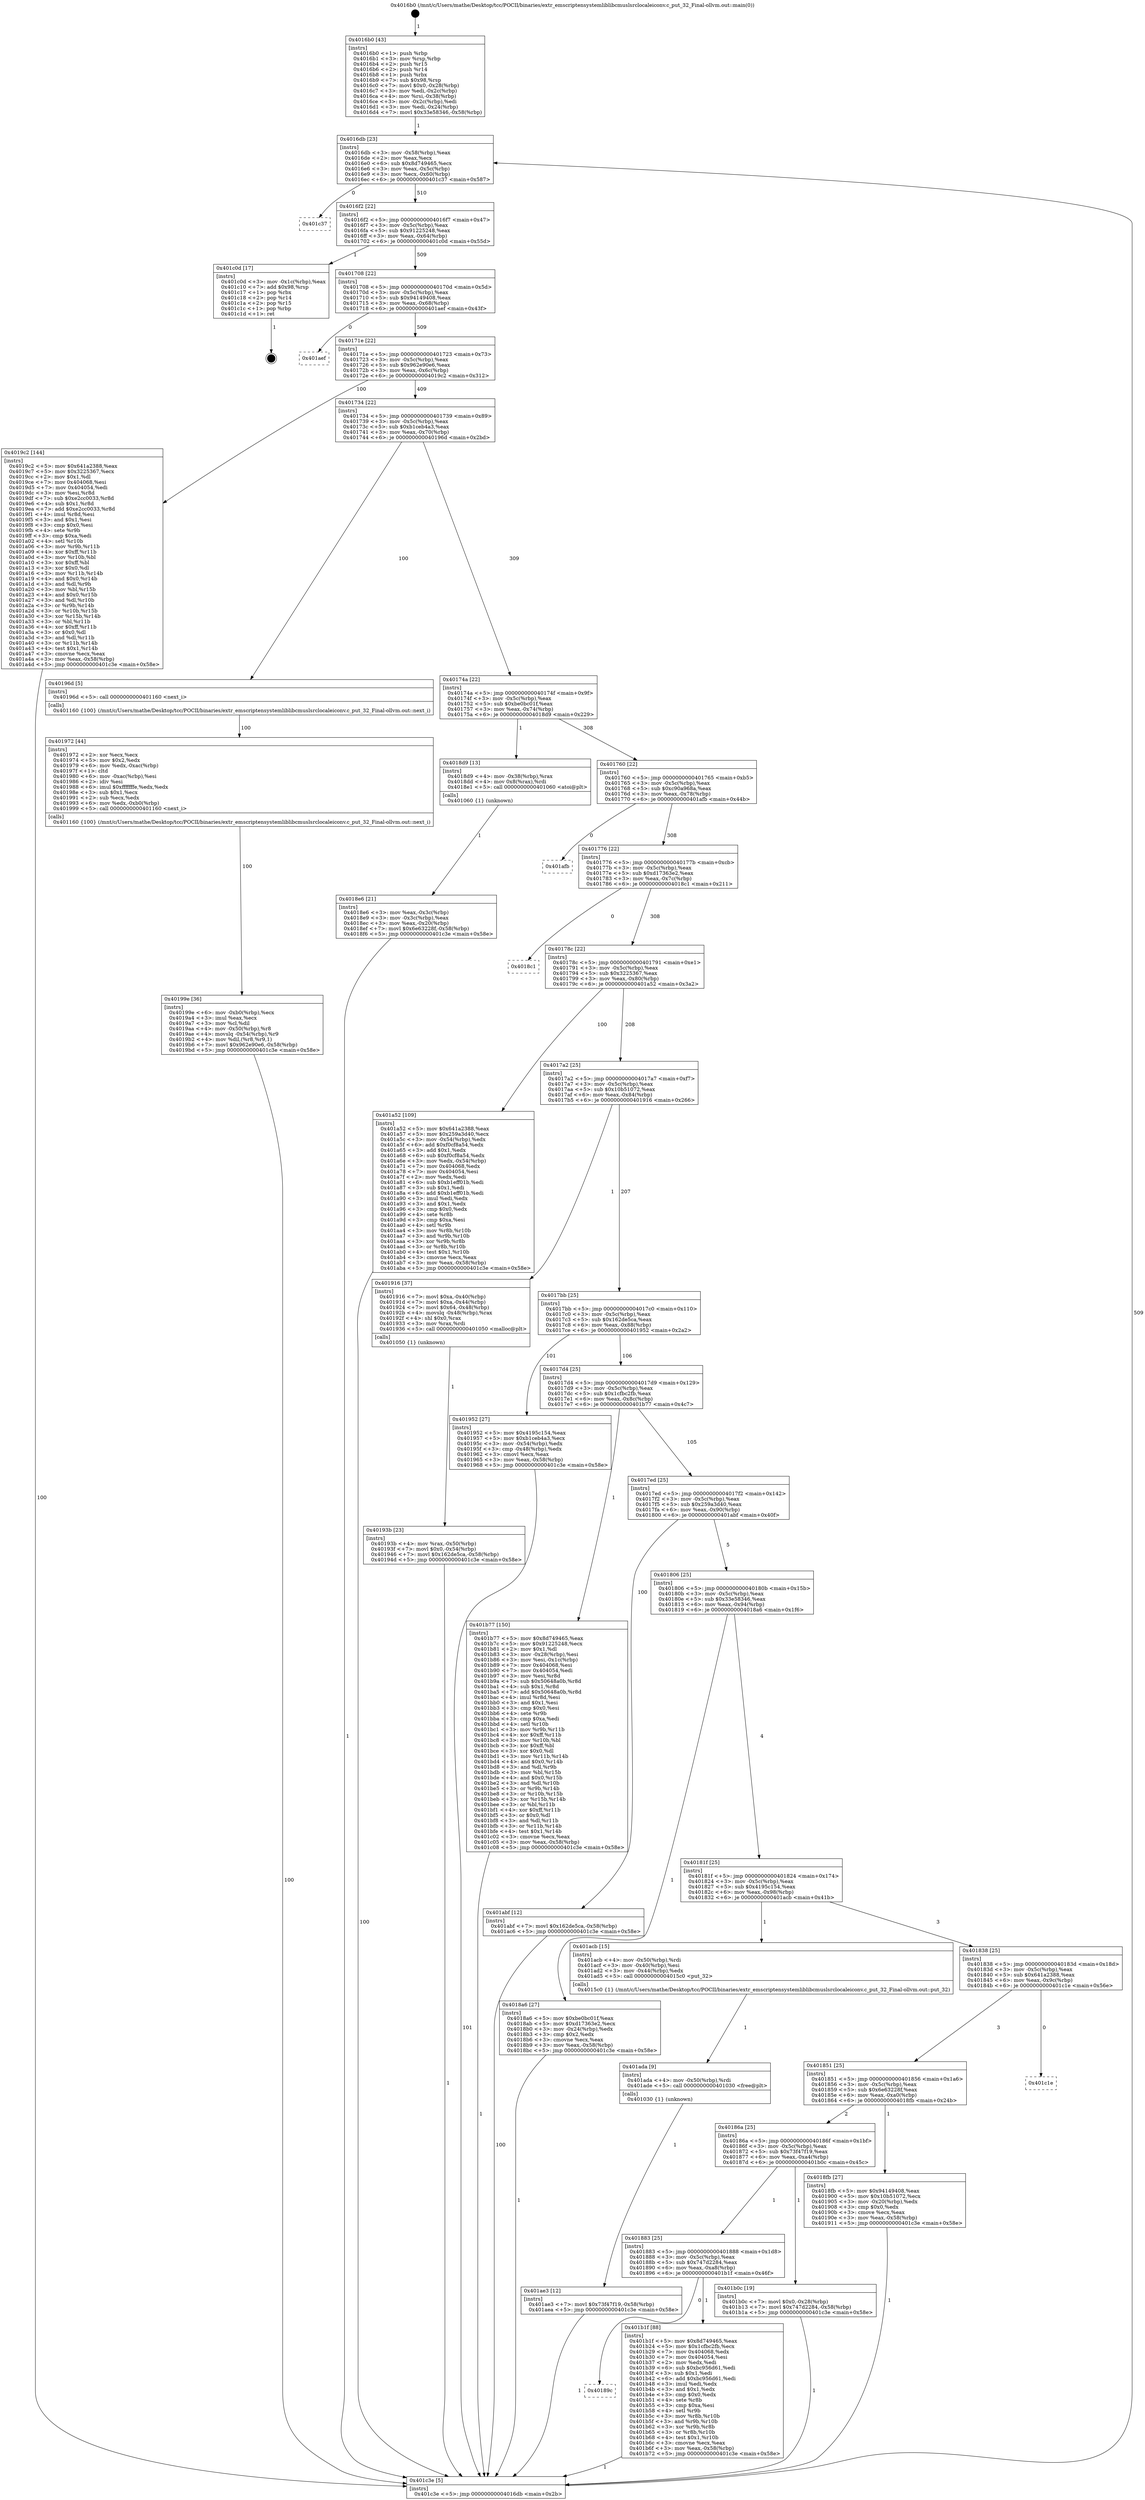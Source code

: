 digraph "0x4016b0" {
  label = "0x4016b0 (/mnt/c/Users/mathe/Desktop/tcc/POCII/binaries/extr_emscriptensystemliblibcmuslsrclocaleiconv.c_put_32_Final-ollvm.out::main(0))"
  labelloc = "t"
  node[shape=record]

  Entry [label="",width=0.3,height=0.3,shape=circle,fillcolor=black,style=filled]
  "0x4016db" [label="{
     0x4016db [23]\l
     | [instrs]\l
     &nbsp;&nbsp;0x4016db \<+3\>: mov -0x58(%rbp),%eax\l
     &nbsp;&nbsp;0x4016de \<+2\>: mov %eax,%ecx\l
     &nbsp;&nbsp;0x4016e0 \<+6\>: sub $0x8d749465,%ecx\l
     &nbsp;&nbsp;0x4016e6 \<+3\>: mov %eax,-0x5c(%rbp)\l
     &nbsp;&nbsp;0x4016e9 \<+3\>: mov %ecx,-0x60(%rbp)\l
     &nbsp;&nbsp;0x4016ec \<+6\>: je 0000000000401c37 \<main+0x587\>\l
  }"]
  "0x401c37" [label="{
     0x401c37\l
  }", style=dashed]
  "0x4016f2" [label="{
     0x4016f2 [22]\l
     | [instrs]\l
     &nbsp;&nbsp;0x4016f2 \<+5\>: jmp 00000000004016f7 \<main+0x47\>\l
     &nbsp;&nbsp;0x4016f7 \<+3\>: mov -0x5c(%rbp),%eax\l
     &nbsp;&nbsp;0x4016fa \<+5\>: sub $0x91225248,%eax\l
     &nbsp;&nbsp;0x4016ff \<+3\>: mov %eax,-0x64(%rbp)\l
     &nbsp;&nbsp;0x401702 \<+6\>: je 0000000000401c0d \<main+0x55d\>\l
  }"]
  Exit [label="",width=0.3,height=0.3,shape=circle,fillcolor=black,style=filled,peripheries=2]
  "0x401c0d" [label="{
     0x401c0d [17]\l
     | [instrs]\l
     &nbsp;&nbsp;0x401c0d \<+3\>: mov -0x1c(%rbp),%eax\l
     &nbsp;&nbsp;0x401c10 \<+7\>: add $0x98,%rsp\l
     &nbsp;&nbsp;0x401c17 \<+1\>: pop %rbx\l
     &nbsp;&nbsp;0x401c18 \<+2\>: pop %r14\l
     &nbsp;&nbsp;0x401c1a \<+2\>: pop %r15\l
     &nbsp;&nbsp;0x401c1c \<+1\>: pop %rbp\l
     &nbsp;&nbsp;0x401c1d \<+1\>: ret\l
  }"]
  "0x401708" [label="{
     0x401708 [22]\l
     | [instrs]\l
     &nbsp;&nbsp;0x401708 \<+5\>: jmp 000000000040170d \<main+0x5d\>\l
     &nbsp;&nbsp;0x40170d \<+3\>: mov -0x5c(%rbp),%eax\l
     &nbsp;&nbsp;0x401710 \<+5\>: sub $0x94149408,%eax\l
     &nbsp;&nbsp;0x401715 \<+3\>: mov %eax,-0x68(%rbp)\l
     &nbsp;&nbsp;0x401718 \<+6\>: je 0000000000401aef \<main+0x43f\>\l
  }"]
  "0x40189c" [label="{
     0x40189c\l
  }", style=dashed]
  "0x401aef" [label="{
     0x401aef\l
  }", style=dashed]
  "0x40171e" [label="{
     0x40171e [22]\l
     | [instrs]\l
     &nbsp;&nbsp;0x40171e \<+5\>: jmp 0000000000401723 \<main+0x73\>\l
     &nbsp;&nbsp;0x401723 \<+3\>: mov -0x5c(%rbp),%eax\l
     &nbsp;&nbsp;0x401726 \<+5\>: sub $0x962e90e6,%eax\l
     &nbsp;&nbsp;0x40172b \<+3\>: mov %eax,-0x6c(%rbp)\l
     &nbsp;&nbsp;0x40172e \<+6\>: je 00000000004019c2 \<main+0x312\>\l
  }"]
  "0x401b1f" [label="{
     0x401b1f [88]\l
     | [instrs]\l
     &nbsp;&nbsp;0x401b1f \<+5\>: mov $0x8d749465,%eax\l
     &nbsp;&nbsp;0x401b24 \<+5\>: mov $0x1cfbc2fb,%ecx\l
     &nbsp;&nbsp;0x401b29 \<+7\>: mov 0x404068,%edx\l
     &nbsp;&nbsp;0x401b30 \<+7\>: mov 0x404054,%esi\l
     &nbsp;&nbsp;0x401b37 \<+2\>: mov %edx,%edi\l
     &nbsp;&nbsp;0x401b39 \<+6\>: sub $0xbc956d61,%edi\l
     &nbsp;&nbsp;0x401b3f \<+3\>: sub $0x1,%edi\l
     &nbsp;&nbsp;0x401b42 \<+6\>: add $0xbc956d61,%edi\l
     &nbsp;&nbsp;0x401b48 \<+3\>: imul %edi,%edx\l
     &nbsp;&nbsp;0x401b4b \<+3\>: and $0x1,%edx\l
     &nbsp;&nbsp;0x401b4e \<+3\>: cmp $0x0,%edx\l
     &nbsp;&nbsp;0x401b51 \<+4\>: sete %r8b\l
     &nbsp;&nbsp;0x401b55 \<+3\>: cmp $0xa,%esi\l
     &nbsp;&nbsp;0x401b58 \<+4\>: setl %r9b\l
     &nbsp;&nbsp;0x401b5c \<+3\>: mov %r8b,%r10b\l
     &nbsp;&nbsp;0x401b5f \<+3\>: and %r9b,%r10b\l
     &nbsp;&nbsp;0x401b62 \<+3\>: xor %r9b,%r8b\l
     &nbsp;&nbsp;0x401b65 \<+3\>: or %r8b,%r10b\l
     &nbsp;&nbsp;0x401b68 \<+4\>: test $0x1,%r10b\l
     &nbsp;&nbsp;0x401b6c \<+3\>: cmovne %ecx,%eax\l
     &nbsp;&nbsp;0x401b6f \<+3\>: mov %eax,-0x58(%rbp)\l
     &nbsp;&nbsp;0x401b72 \<+5\>: jmp 0000000000401c3e \<main+0x58e\>\l
  }"]
  "0x4019c2" [label="{
     0x4019c2 [144]\l
     | [instrs]\l
     &nbsp;&nbsp;0x4019c2 \<+5\>: mov $0x641a2388,%eax\l
     &nbsp;&nbsp;0x4019c7 \<+5\>: mov $0x3225367,%ecx\l
     &nbsp;&nbsp;0x4019cc \<+2\>: mov $0x1,%dl\l
     &nbsp;&nbsp;0x4019ce \<+7\>: mov 0x404068,%esi\l
     &nbsp;&nbsp;0x4019d5 \<+7\>: mov 0x404054,%edi\l
     &nbsp;&nbsp;0x4019dc \<+3\>: mov %esi,%r8d\l
     &nbsp;&nbsp;0x4019df \<+7\>: sub $0xe2cc0033,%r8d\l
     &nbsp;&nbsp;0x4019e6 \<+4\>: sub $0x1,%r8d\l
     &nbsp;&nbsp;0x4019ea \<+7\>: add $0xe2cc0033,%r8d\l
     &nbsp;&nbsp;0x4019f1 \<+4\>: imul %r8d,%esi\l
     &nbsp;&nbsp;0x4019f5 \<+3\>: and $0x1,%esi\l
     &nbsp;&nbsp;0x4019f8 \<+3\>: cmp $0x0,%esi\l
     &nbsp;&nbsp;0x4019fb \<+4\>: sete %r9b\l
     &nbsp;&nbsp;0x4019ff \<+3\>: cmp $0xa,%edi\l
     &nbsp;&nbsp;0x401a02 \<+4\>: setl %r10b\l
     &nbsp;&nbsp;0x401a06 \<+3\>: mov %r9b,%r11b\l
     &nbsp;&nbsp;0x401a09 \<+4\>: xor $0xff,%r11b\l
     &nbsp;&nbsp;0x401a0d \<+3\>: mov %r10b,%bl\l
     &nbsp;&nbsp;0x401a10 \<+3\>: xor $0xff,%bl\l
     &nbsp;&nbsp;0x401a13 \<+3\>: xor $0x0,%dl\l
     &nbsp;&nbsp;0x401a16 \<+3\>: mov %r11b,%r14b\l
     &nbsp;&nbsp;0x401a19 \<+4\>: and $0x0,%r14b\l
     &nbsp;&nbsp;0x401a1d \<+3\>: and %dl,%r9b\l
     &nbsp;&nbsp;0x401a20 \<+3\>: mov %bl,%r15b\l
     &nbsp;&nbsp;0x401a23 \<+4\>: and $0x0,%r15b\l
     &nbsp;&nbsp;0x401a27 \<+3\>: and %dl,%r10b\l
     &nbsp;&nbsp;0x401a2a \<+3\>: or %r9b,%r14b\l
     &nbsp;&nbsp;0x401a2d \<+3\>: or %r10b,%r15b\l
     &nbsp;&nbsp;0x401a30 \<+3\>: xor %r15b,%r14b\l
     &nbsp;&nbsp;0x401a33 \<+3\>: or %bl,%r11b\l
     &nbsp;&nbsp;0x401a36 \<+4\>: xor $0xff,%r11b\l
     &nbsp;&nbsp;0x401a3a \<+3\>: or $0x0,%dl\l
     &nbsp;&nbsp;0x401a3d \<+3\>: and %dl,%r11b\l
     &nbsp;&nbsp;0x401a40 \<+3\>: or %r11b,%r14b\l
     &nbsp;&nbsp;0x401a43 \<+4\>: test $0x1,%r14b\l
     &nbsp;&nbsp;0x401a47 \<+3\>: cmovne %ecx,%eax\l
     &nbsp;&nbsp;0x401a4a \<+3\>: mov %eax,-0x58(%rbp)\l
     &nbsp;&nbsp;0x401a4d \<+5\>: jmp 0000000000401c3e \<main+0x58e\>\l
  }"]
  "0x401734" [label="{
     0x401734 [22]\l
     | [instrs]\l
     &nbsp;&nbsp;0x401734 \<+5\>: jmp 0000000000401739 \<main+0x89\>\l
     &nbsp;&nbsp;0x401739 \<+3\>: mov -0x5c(%rbp),%eax\l
     &nbsp;&nbsp;0x40173c \<+5\>: sub $0xb1ceb4a3,%eax\l
     &nbsp;&nbsp;0x401741 \<+3\>: mov %eax,-0x70(%rbp)\l
     &nbsp;&nbsp;0x401744 \<+6\>: je 000000000040196d \<main+0x2bd\>\l
  }"]
  "0x401883" [label="{
     0x401883 [25]\l
     | [instrs]\l
     &nbsp;&nbsp;0x401883 \<+5\>: jmp 0000000000401888 \<main+0x1d8\>\l
     &nbsp;&nbsp;0x401888 \<+3\>: mov -0x5c(%rbp),%eax\l
     &nbsp;&nbsp;0x40188b \<+5\>: sub $0x747d2284,%eax\l
     &nbsp;&nbsp;0x401890 \<+6\>: mov %eax,-0xa8(%rbp)\l
     &nbsp;&nbsp;0x401896 \<+6\>: je 0000000000401b1f \<main+0x46f\>\l
  }"]
  "0x40196d" [label="{
     0x40196d [5]\l
     | [instrs]\l
     &nbsp;&nbsp;0x40196d \<+5\>: call 0000000000401160 \<next_i\>\l
     | [calls]\l
     &nbsp;&nbsp;0x401160 \{100\} (/mnt/c/Users/mathe/Desktop/tcc/POCII/binaries/extr_emscriptensystemliblibcmuslsrclocaleiconv.c_put_32_Final-ollvm.out::next_i)\l
  }"]
  "0x40174a" [label="{
     0x40174a [22]\l
     | [instrs]\l
     &nbsp;&nbsp;0x40174a \<+5\>: jmp 000000000040174f \<main+0x9f\>\l
     &nbsp;&nbsp;0x40174f \<+3\>: mov -0x5c(%rbp),%eax\l
     &nbsp;&nbsp;0x401752 \<+5\>: sub $0xbe0bc01f,%eax\l
     &nbsp;&nbsp;0x401757 \<+3\>: mov %eax,-0x74(%rbp)\l
     &nbsp;&nbsp;0x40175a \<+6\>: je 00000000004018d9 \<main+0x229\>\l
  }"]
  "0x401b0c" [label="{
     0x401b0c [19]\l
     | [instrs]\l
     &nbsp;&nbsp;0x401b0c \<+7\>: movl $0x0,-0x28(%rbp)\l
     &nbsp;&nbsp;0x401b13 \<+7\>: movl $0x747d2284,-0x58(%rbp)\l
     &nbsp;&nbsp;0x401b1a \<+5\>: jmp 0000000000401c3e \<main+0x58e\>\l
  }"]
  "0x4018d9" [label="{
     0x4018d9 [13]\l
     | [instrs]\l
     &nbsp;&nbsp;0x4018d9 \<+4\>: mov -0x38(%rbp),%rax\l
     &nbsp;&nbsp;0x4018dd \<+4\>: mov 0x8(%rax),%rdi\l
     &nbsp;&nbsp;0x4018e1 \<+5\>: call 0000000000401060 \<atoi@plt\>\l
     | [calls]\l
     &nbsp;&nbsp;0x401060 \{1\} (unknown)\l
  }"]
  "0x401760" [label="{
     0x401760 [22]\l
     | [instrs]\l
     &nbsp;&nbsp;0x401760 \<+5\>: jmp 0000000000401765 \<main+0xb5\>\l
     &nbsp;&nbsp;0x401765 \<+3\>: mov -0x5c(%rbp),%eax\l
     &nbsp;&nbsp;0x401768 \<+5\>: sub $0xc90a968a,%eax\l
     &nbsp;&nbsp;0x40176d \<+3\>: mov %eax,-0x78(%rbp)\l
     &nbsp;&nbsp;0x401770 \<+6\>: je 0000000000401afb \<main+0x44b\>\l
  }"]
  "0x401ae3" [label="{
     0x401ae3 [12]\l
     | [instrs]\l
     &nbsp;&nbsp;0x401ae3 \<+7\>: movl $0x73f47f19,-0x58(%rbp)\l
     &nbsp;&nbsp;0x401aea \<+5\>: jmp 0000000000401c3e \<main+0x58e\>\l
  }"]
  "0x401afb" [label="{
     0x401afb\l
  }", style=dashed]
  "0x401776" [label="{
     0x401776 [22]\l
     | [instrs]\l
     &nbsp;&nbsp;0x401776 \<+5\>: jmp 000000000040177b \<main+0xcb\>\l
     &nbsp;&nbsp;0x40177b \<+3\>: mov -0x5c(%rbp),%eax\l
     &nbsp;&nbsp;0x40177e \<+5\>: sub $0xd17363e2,%eax\l
     &nbsp;&nbsp;0x401783 \<+3\>: mov %eax,-0x7c(%rbp)\l
     &nbsp;&nbsp;0x401786 \<+6\>: je 00000000004018c1 \<main+0x211\>\l
  }"]
  "0x401ada" [label="{
     0x401ada [9]\l
     | [instrs]\l
     &nbsp;&nbsp;0x401ada \<+4\>: mov -0x50(%rbp),%rdi\l
     &nbsp;&nbsp;0x401ade \<+5\>: call 0000000000401030 \<free@plt\>\l
     | [calls]\l
     &nbsp;&nbsp;0x401030 \{1\} (unknown)\l
  }"]
  "0x4018c1" [label="{
     0x4018c1\l
  }", style=dashed]
  "0x40178c" [label="{
     0x40178c [22]\l
     | [instrs]\l
     &nbsp;&nbsp;0x40178c \<+5\>: jmp 0000000000401791 \<main+0xe1\>\l
     &nbsp;&nbsp;0x401791 \<+3\>: mov -0x5c(%rbp),%eax\l
     &nbsp;&nbsp;0x401794 \<+5\>: sub $0x3225367,%eax\l
     &nbsp;&nbsp;0x401799 \<+3\>: mov %eax,-0x80(%rbp)\l
     &nbsp;&nbsp;0x40179c \<+6\>: je 0000000000401a52 \<main+0x3a2\>\l
  }"]
  "0x40199e" [label="{
     0x40199e [36]\l
     | [instrs]\l
     &nbsp;&nbsp;0x40199e \<+6\>: mov -0xb0(%rbp),%ecx\l
     &nbsp;&nbsp;0x4019a4 \<+3\>: imul %eax,%ecx\l
     &nbsp;&nbsp;0x4019a7 \<+3\>: mov %cl,%dil\l
     &nbsp;&nbsp;0x4019aa \<+4\>: mov -0x50(%rbp),%r8\l
     &nbsp;&nbsp;0x4019ae \<+4\>: movslq -0x54(%rbp),%r9\l
     &nbsp;&nbsp;0x4019b2 \<+4\>: mov %dil,(%r8,%r9,1)\l
     &nbsp;&nbsp;0x4019b6 \<+7\>: movl $0x962e90e6,-0x58(%rbp)\l
     &nbsp;&nbsp;0x4019bd \<+5\>: jmp 0000000000401c3e \<main+0x58e\>\l
  }"]
  "0x401a52" [label="{
     0x401a52 [109]\l
     | [instrs]\l
     &nbsp;&nbsp;0x401a52 \<+5\>: mov $0x641a2388,%eax\l
     &nbsp;&nbsp;0x401a57 \<+5\>: mov $0x259a3d40,%ecx\l
     &nbsp;&nbsp;0x401a5c \<+3\>: mov -0x54(%rbp),%edx\l
     &nbsp;&nbsp;0x401a5f \<+6\>: add $0xf0cf8a54,%edx\l
     &nbsp;&nbsp;0x401a65 \<+3\>: add $0x1,%edx\l
     &nbsp;&nbsp;0x401a68 \<+6\>: sub $0xf0cf8a54,%edx\l
     &nbsp;&nbsp;0x401a6e \<+3\>: mov %edx,-0x54(%rbp)\l
     &nbsp;&nbsp;0x401a71 \<+7\>: mov 0x404068,%edx\l
     &nbsp;&nbsp;0x401a78 \<+7\>: mov 0x404054,%esi\l
     &nbsp;&nbsp;0x401a7f \<+2\>: mov %edx,%edi\l
     &nbsp;&nbsp;0x401a81 \<+6\>: sub $0xb1eff01b,%edi\l
     &nbsp;&nbsp;0x401a87 \<+3\>: sub $0x1,%edi\l
     &nbsp;&nbsp;0x401a8a \<+6\>: add $0xb1eff01b,%edi\l
     &nbsp;&nbsp;0x401a90 \<+3\>: imul %edi,%edx\l
     &nbsp;&nbsp;0x401a93 \<+3\>: and $0x1,%edx\l
     &nbsp;&nbsp;0x401a96 \<+3\>: cmp $0x0,%edx\l
     &nbsp;&nbsp;0x401a99 \<+4\>: sete %r8b\l
     &nbsp;&nbsp;0x401a9d \<+3\>: cmp $0xa,%esi\l
     &nbsp;&nbsp;0x401aa0 \<+4\>: setl %r9b\l
     &nbsp;&nbsp;0x401aa4 \<+3\>: mov %r8b,%r10b\l
     &nbsp;&nbsp;0x401aa7 \<+3\>: and %r9b,%r10b\l
     &nbsp;&nbsp;0x401aaa \<+3\>: xor %r9b,%r8b\l
     &nbsp;&nbsp;0x401aad \<+3\>: or %r8b,%r10b\l
     &nbsp;&nbsp;0x401ab0 \<+4\>: test $0x1,%r10b\l
     &nbsp;&nbsp;0x401ab4 \<+3\>: cmovne %ecx,%eax\l
     &nbsp;&nbsp;0x401ab7 \<+3\>: mov %eax,-0x58(%rbp)\l
     &nbsp;&nbsp;0x401aba \<+5\>: jmp 0000000000401c3e \<main+0x58e\>\l
  }"]
  "0x4017a2" [label="{
     0x4017a2 [25]\l
     | [instrs]\l
     &nbsp;&nbsp;0x4017a2 \<+5\>: jmp 00000000004017a7 \<main+0xf7\>\l
     &nbsp;&nbsp;0x4017a7 \<+3\>: mov -0x5c(%rbp),%eax\l
     &nbsp;&nbsp;0x4017aa \<+5\>: sub $0x10b51072,%eax\l
     &nbsp;&nbsp;0x4017af \<+6\>: mov %eax,-0x84(%rbp)\l
     &nbsp;&nbsp;0x4017b5 \<+6\>: je 0000000000401916 \<main+0x266\>\l
  }"]
  "0x401972" [label="{
     0x401972 [44]\l
     | [instrs]\l
     &nbsp;&nbsp;0x401972 \<+2\>: xor %ecx,%ecx\l
     &nbsp;&nbsp;0x401974 \<+5\>: mov $0x2,%edx\l
     &nbsp;&nbsp;0x401979 \<+6\>: mov %edx,-0xac(%rbp)\l
     &nbsp;&nbsp;0x40197f \<+1\>: cltd\l
     &nbsp;&nbsp;0x401980 \<+6\>: mov -0xac(%rbp),%esi\l
     &nbsp;&nbsp;0x401986 \<+2\>: idiv %esi\l
     &nbsp;&nbsp;0x401988 \<+6\>: imul $0xfffffffe,%edx,%edx\l
     &nbsp;&nbsp;0x40198e \<+3\>: sub $0x1,%ecx\l
     &nbsp;&nbsp;0x401991 \<+2\>: sub %ecx,%edx\l
     &nbsp;&nbsp;0x401993 \<+6\>: mov %edx,-0xb0(%rbp)\l
     &nbsp;&nbsp;0x401999 \<+5\>: call 0000000000401160 \<next_i\>\l
     | [calls]\l
     &nbsp;&nbsp;0x401160 \{100\} (/mnt/c/Users/mathe/Desktop/tcc/POCII/binaries/extr_emscriptensystemliblibcmuslsrclocaleiconv.c_put_32_Final-ollvm.out::next_i)\l
  }"]
  "0x401916" [label="{
     0x401916 [37]\l
     | [instrs]\l
     &nbsp;&nbsp;0x401916 \<+7\>: movl $0xa,-0x40(%rbp)\l
     &nbsp;&nbsp;0x40191d \<+7\>: movl $0xa,-0x44(%rbp)\l
     &nbsp;&nbsp;0x401924 \<+7\>: movl $0x64,-0x48(%rbp)\l
     &nbsp;&nbsp;0x40192b \<+4\>: movslq -0x48(%rbp),%rax\l
     &nbsp;&nbsp;0x40192f \<+4\>: shl $0x0,%rax\l
     &nbsp;&nbsp;0x401933 \<+3\>: mov %rax,%rdi\l
     &nbsp;&nbsp;0x401936 \<+5\>: call 0000000000401050 \<malloc@plt\>\l
     | [calls]\l
     &nbsp;&nbsp;0x401050 \{1\} (unknown)\l
  }"]
  "0x4017bb" [label="{
     0x4017bb [25]\l
     | [instrs]\l
     &nbsp;&nbsp;0x4017bb \<+5\>: jmp 00000000004017c0 \<main+0x110\>\l
     &nbsp;&nbsp;0x4017c0 \<+3\>: mov -0x5c(%rbp),%eax\l
     &nbsp;&nbsp;0x4017c3 \<+5\>: sub $0x162de5ca,%eax\l
     &nbsp;&nbsp;0x4017c8 \<+6\>: mov %eax,-0x88(%rbp)\l
     &nbsp;&nbsp;0x4017ce \<+6\>: je 0000000000401952 \<main+0x2a2\>\l
  }"]
  "0x40193b" [label="{
     0x40193b [23]\l
     | [instrs]\l
     &nbsp;&nbsp;0x40193b \<+4\>: mov %rax,-0x50(%rbp)\l
     &nbsp;&nbsp;0x40193f \<+7\>: movl $0x0,-0x54(%rbp)\l
     &nbsp;&nbsp;0x401946 \<+7\>: movl $0x162de5ca,-0x58(%rbp)\l
     &nbsp;&nbsp;0x40194d \<+5\>: jmp 0000000000401c3e \<main+0x58e\>\l
  }"]
  "0x401952" [label="{
     0x401952 [27]\l
     | [instrs]\l
     &nbsp;&nbsp;0x401952 \<+5\>: mov $0x4195c154,%eax\l
     &nbsp;&nbsp;0x401957 \<+5\>: mov $0xb1ceb4a3,%ecx\l
     &nbsp;&nbsp;0x40195c \<+3\>: mov -0x54(%rbp),%edx\l
     &nbsp;&nbsp;0x40195f \<+3\>: cmp -0x48(%rbp),%edx\l
     &nbsp;&nbsp;0x401962 \<+3\>: cmovl %ecx,%eax\l
     &nbsp;&nbsp;0x401965 \<+3\>: mov %eax,-0x58(%rbp)\l
     &nbsp;&nbsp;0x401968 \<+5\>: jmp 0000000000401c3e \<main+0x58e\>\l
  }"]
  "0x4017d4" [label="{
     0x4017d4 [25]\l
     | [instrs]\l
     &nbsp;&nbsp;0x4017d4 \<+5\>: jmp 00000000004017d9 \<main+0x129\>\l
     &nbsp;&nbsp;0x4017d9 \<+3\>: mov -0x5c(%rbp),%eax\l
     &nbsp;&nbsp;0x4017dc \<+5\>: sub $0x1cfbc2fb,%eax\l
     &nbsp;&nbsp;0x4017e1 \<+6\>: mov %eax,-0x8c(%rbp)\l
     &nbsp;&nbsp;0x4017e7 \<+6\>: je 0000000000401b77 \<main+0x4c7\>\l
  }"]
  "0x40186a" [label="{
     0x40186a [25]\l
     | [instrs]\l
     &nbsp;&nbsp;0x40186a \<+5\>: jmp 000000000040186f \<main+0x1bf\>\l
     &nbsp;&nbsp;0x40186f \<+3\>: mov -0x5c(%rbp),%eax\l
     &nbsp;&nbsp;0x401872 \<+5\>: sub $0x73f47f19,%eax\l
     &nbsp;&nbsp;0x401877 \<+6\>: mov %eax,-0xa4(%rbp)\l
     &nbsp;&nbsp;0x40187d \<+6\>: je 0000000000401b0c \<main+0x45c\>\l
  }"]
  "0x401b77" [label="{
     0x401b77 [150]\l
     | [instrs]\l
     &nbsp;&nbsp;0x401b77 \<+5\>: mov $0x8d749465,%eax\l
     &nbsp;&nbsp;0x401b7c \<+5\>: mov $0x91225248,%ecx\l
     &nbsp;&nbsp;0x401b81 \<+2\>: mov $0x1,%dl\l
     &nbsp;&nbsp;0x401b83 \<+3\>: mov -0x28(%rbp),%esi\l
     &nbsp;&nbsp;0x401b86 \<+3\>: mov %esi,-0x1c(%rbp)\l
     &nbsp;&nbsp;0x401b89 \<+7\>: mov 0x404068,%esi\l
     &nbsp;&nbsp;0x401b90 \<+7\>: mov 0x404054,%edi\l
     &nbsp;&nbsp;0x401b97 \<+3\>: mov %esi,%r8d\l
     &nbsp;&nbsp;0x401b9a \<+7\>: sub $0x50648a0b,%r8d\l
     &nbsp;&nbsp;0x401ba1 \<+4\>: sub $0x1,%r8d\l
     &nbsp;&nbsp;0x401ba5 \<+7\>: add $0x50648a0b,%r8d\l
     &nbsp;&nbsp;0x401bac \<+4\>: imul %r8d,%esi\l
     &nbsp;&nbsp;0x401bb0 \<+3\>: and $0x1,%esi\l
     &nbsp;&nbsp;0x401bb3 \<+3\>: cmp $0x0,%esi\l
     &nbsp;&nbsp;0x401bb6 \<+4\>: sete %r9b\l
     &nbsp;&nbsp;0x401bba \<+3\>: cmp $0xa,%edi\l
     &nbsp;&nbsp;0x401bbd \<+4\>: setl %r10b\l
     &nbsp;&nbsp;0x401bc1 \<+3\>: mov %r9b,%r11b\l
     &nbsp;&nbsp;0x401bc4 \<+4\>: xor $0xff,%r11b\l
     &nbsp;&nbsp;0x401bc8 \<+3\>: mov %r10b,%bl\l
     &nbsp;&nbsp;0x401bcb \<+3\>: xor $0xff,%bl\l
     &nbsp;&nbsp;0x401bce \<+3\>: xor $0x0,%dl\l
     &nbsp;&nbsp;0x401bd1 \<+3\>: mov %r11b,%r14b\l
     &nbsp;&nbsp;0x401bd4 \<+4\>: and $0x0,%r14b\l
     &nbsp;&nbsp;0x401bd8 \<+3\>: and %dl,%r9b\l
     &nbsp;&nbsp;0x401bdb \<+3\>: mov %bl,%r15b\l
     &nbsp;&nbsp;0x401bde \<+4\>: and $0x0,%r15b\l
     &nbsp;&nbsp;0x401be2 \<+3\>: and %dl,%r10b\l
     &nbsp;&nbsp;0x401be5 \<+3\>: or %r9b,%r14b\l
     &nbsp;&nbsp;0x401be8 \<+3\>: or %r10b,%r15b\l
     &nbsp;&nbsp;0x401beb \<+3\>: xor %r15b,%r14b\l
     &nbsp;&nbsp;0x401bee \<+3\>: or %bl,%r11b\l
     &nbsp;&nbsp;0x401bf1 \<+4\>: xor $0xff,%r11b\l
     &nbsp;&nbsp;0x401bf5 \<+3\>: or $0x0,%dl\l
     &nbsp;&nbsp;0x401bf8 \<+3\>: and %dl,%r11b\l
     &nbsp;&nbsp;0x401bfb \<+3\>: or %r11b,%r14b\l
     &nbsp;&nbsp;0x401bfe \<+4\>: test $0x1,%r14b\l
     &nbsp;&nbsp;0x401c02 \<+3\>: cmovne %ecx,%eax\l
     &nbsp;&nbsp;0x401c05 \<+3\>: mov %eax,-0x58(%rbp)\l
     &nbsp;&nbsp;0x401c08 \<+5\>: jmp 0000000000401c3e \<main+0x58e\>\l
  }"]
  "0x4017ed" [label="{
     0x4017ed [25]\l
     | [instrs]\l
     &nbsp;&nbsp;0x4017ed \<+5\>: jmp 00000000004017f2 \<main+0x142\>\l
     &nbsp;&nbsp;0x4017f2 \<+3\>: mov -0x5c(%rbp),%eax\l
     &nbsp;&nbsp;0x4017f5 \<+5\>: sub $0x259a3d40,%eax\l
     &nbsp;&nbsp;0x4017fa \<+6\>: mov %eax,-0x90(%rbp)\l
     &nbsp;&nbsp;0x401800 \<+6\>: je 0000000000401abf \<main+0x40f\>\l
  }"]
  "0x4018fb" [label="{
     0x4018fb [27]\l
     | [instrs]\l
     &nbsp;&nbsp;0x4018fb \<+5\>: mov $0x94149408,%eax\l
     &nbsp;&nbsp;0x401900 \<+5\>: mov $0x10b51072,%ecx\l
     &nbsp;&nbsp;0x401905 \<+3\>: mov -0x20(%rbp),%edx\l
     &nbsp;&nbsp;0x401908 \<+3\>: cmp $0x0,%edx\l
     &nbsp;&nbsp;0x40190b \<+3\>: cmove %ecx,%eax\l
     &nbsp;&nbsp;0x40190e \<+3\>: mov %eax,-0x58(%rbp)\l
     &nbsp;&nbsp;0x401911 \<+5\>: jmp 0000000000401c3e \<main+0x58e\>\l
  }"]
  "0x401abf" [label="{
     0x401abf [12]\l
     | [instrs]\l
     &nbsp;&nbsp;0x401abf \<+7\>: movl $0x162de5ca,-0x58(%rbp)\l
     &nbsp;&nbsp;0x401ac6 \<+5\>: jmp 0000000000401c3e \<main+0x58e\>\l
  }"]
  "0x401806" [label="{
     0x401806 [25]\l
     | [instrs]\l
     &nbsp;&nbsp;0x401806 \<+5\>: jmp 000000000040180b \<main+0x15b\>\l
     &nbsp;&nbsp;0x40180b \<+3\>: mov -0x5c(%rbp),%eax\l
     &nbsp;&nbsp;0x40180e \<+5\>: sub $0x33e58346,%eax\l
     &nbsp;&nbsp;0x401813 \<+6\>: mov %eax,-0x94(%rbp)\l
     &nbsp;&nbsp;0x401819 \<+6\>: je 00000000004018a6 \<main+0x1f6\>\l
  }"]
  "0x401851" [label="{
     0x401851 [25]\l
     | [instrs]\l
     &nbsp;&nbsp;0x401851 \<+5\>: jmp 0000000000401856 \<main+0x1a6\>\l
     &nbsp;&nbsp;0x401856 \<+3\>: mov -0x5c(%rbp),%eax\l
     &nbsp;&nbsp;0x401859 \<+5\>: sub $0x6e63228f,%eax\l
     &nbsp;&nbsp;0x40185e \<+6\>: mov %eax,-0xa0(%rbp)\l
     &nbsp;&nbsp;0x401864 \<+6\>: je 00000000004018fb \<main+0x24b\>\l
  }"]
  "0x4018a6" [label="{
     0x4018a6 [27]\l
     | [instrs]\l
     &nbsp;&nbsp;0x4018a6 \<+5\>: mov $0xbe0bc01f,%eax\l
     &nbsp;&nbsp;0x4018ab \<+5\>: mov $0xd17363e2,%ecx\l
     &nbsp;&nbsp;0x4018b0 \<+3\>: mov -0x24(%rbp),%edx\l
     &nbsp;&nbsp;0x4018b3 \<+3\>: cmp $0x2,%edx\l
     &nbsp;&nbsp;0x4018b6 \<+3\>: cmovne %ecx,%eax\l
     &nbsp;&nbsp;0x4018b9 \<+3\>: mov %eax,-0x58(%rbp)\l
     &nbsp;&nbsp;0x4018bc \<+5\>: jmp 0000000000401c3e \<main+0x58e\>\l
  }"]
  "0x40181f" [label="{
     0x40181f [25]\l
     | [instrs]\l
     &nbsp;&nbsp;0x40181f \<+5\>: jmp 0000000000401824 \<main+0x174\>\l
     &nbsp;&nbsp;0x401824 \<+3\>: mov -0x5c(%rbp),%eax\l
     &nbsp;&nbsp;0x401827 \<+5\>: sub $0x4195c154,%eax\l
     &nbsp;&nbsp;0x40182c \<+6\>: mov %eax,-0x98(%rbp)\l
     &nbsp;&nbsp;0x401832 \<+6\>: je 0000000000401acb \<main+0x41b\>\l
  }"]
  "0x401c3e" [label="{
     0x401c3e [5]\l
     | [instrs]\l
     &nbsp;&nbsp;0x401c3e \<+5\>: jmp 00000000004016db \<main+0x2b\>\l
  }"]
  "0x4016b0" [label="{
     0x4016b0 [43]\l
     | [instrs]\l
     &nbsp;&nbsp;0x4016b0 \<+1\>: push %rbp\l
     &nbsp;&nbsp;0x4016b1 \<+3\>: mov %rsp,%rbp\l
     &nbsp;&nbsp;0x4016b4 \<+2\>: push %r15\l
     &nbsp;&nbsp;0x4016b6 \<+2\>: push %r14\l
     &nbsp;&nbsp;0x4016b8 \<+1\>: push %rbx\l
     &nbsp;&nbsp;0x4016b9 \<+7\>: sub $0x98,%rsp\l
     &nbsp;&nbsp;0x4016c0 \<+7\>: movl $0x0,-0x28(%rbp)\l
     &nbsp;&nbsp;0x4016c7 \<+3\>: mov %edi,-0x2c(%rbp)\l
     &nbsp;&nbsp;0x4016ca \<+4\>: mov %rsi,-0x38(%rbp)\l
     &nbsp;&nbsp;0x4016ce \<+3\>: mov -0x2c(%rbp),%edi\l
     &nbsp;&nbsp;0x4016d1 \<+3\>: mov %edi,-0x24(%rbp)\l
     &nbsp;&nbsp;0x4016d4 \<+7\>: movl $0x33e58346,-0x58(%rbp)\l
  }"]
  "0x4018e6" [label="{
     0x4018e6 [21]\l
     | [instrs]\l
     &nbsp;&nbsp;0x4018e6 \<+3\>: mov %eax,-0x3c(%rbp)\l
     &nbsp;&nbsp;0x4018e9 \<+3\>: mov -0x3c(%rbp),%eax\l
     &nbsp;&nbsp;0x4018ec \<+3\>: mov %eax,-0x20(%rbp)\l
     &nbsp;&nbsp;0x4018ef \<+7\>: movl $0x6e63228f,-0x58(%rbp)\l
     &nbsp;&nbsp;0x4018f6 \<+5\>: jmp 0000000000401c3e \<main+0x58e\>\l
  }"]
  "0x401c1e" [label="{
     0x401c1e\l
  }", style=dashed]
  "0x401acb" [label="{
     0x401acb [15]\l
     | [instrs]\l
     &nbsp;&nbsp;0x401acb \<+4\>: mov -0x50(%rbp),%rdi\l
     &nbsp;&nbsp;0x401acf \<+3\>: mov -0x40(%rbp),%esi\l
     &nbsp;&nbsp;0x401ad2 \<+3\>: mov -0x44(%rbp),%edx\l
     &nbsp;&nbsp;0x401ad5 \<+5\>: call 00000000004015c0 \<put_32\>\l
     | [calls]\l
     &nbsp;&nbsp;0x4015c0 \{1\} (/mnt/c/Users/mathe/Desktop/tcc/POCII/binaries/extr_emscriptensystemliblibcmuslsrclocaleiconv.c_put_32_Final-ollvm.out::put_32)\l
  }"]
  "0x401838" [label="{
     0x401838 [25]\l
     | [instrs]\l
     &nbsp;&nbsp;0x401838 \<+5\>: jmp 000000000040183d \<main+0x18d\>\l
     &nbsp;&nbsp;0x40183d \<+3\>: mov -0x5c(%rbp),%eax\l
     &nbsp;&nbsp;0x401840 \<+5\>: sub $0x641a2388,%eax\l
     &nbsp;&nbsp;0x401845 \<+6\>: mov %eax,-0x9c(%rbp)\l
     &nbsp;&nbsp;0x40184b \<+6\>: je 0000000000401c1e \<main+0x56e\>\l
  }"]
  Entry -> "0x4016b0" [label=" 1"]
  "0x4016db" -> "0x401c37" [label=" 0"]
  "0x4016db" -> "0x4016f2" [label=" 510"]
  "0x401c0d" -> Exit [label=" 1"]
  "0x4016f2" -> "0x401c0d" [label=" 1"]
  "0x4016f2" -> "0x401708" [label=" 509"]
  "0x401b77" -> "0x401c3e" [label=" 1"]
  "0x401708" -> "0x401aef" [label=" 0"]
  "0x401708" -> "0x40171e" [label=" 509"]
  "0x401b1f" -> "0x401c3e" [label=" 1"]
  "0x40171e" -> "0x4019c2" [label=" 100"]
  "0x40171e" -> "0x401734" [label=" 409"]
  "0x401883" -> "0x40189c" [label=" 0"]
  "0x401734" -> "0x40196d" [label=" 100"]
  "0x401734" -> "0x40174a" [label=" 309"]
  "0x401883" -> "0x401b1f" [label=" 1"]
  "0x40174a" -> "0x4018d9" [label=" 1"]
  "0x40174a" -> "0x401760" [label=" 308"]
  "0x401b0c" -> "0x401c3e" [label=" 1"]
  "0x401760" -> "0x401afb" [label=" 0"]
  "0x401760" -> "0x401776" [label=" 308"]
  "0x40186a" -> "0x401b0c" [label=" 1"]
  "0x401776" -> "0x4018c1" [label=" 0"]
  "0x401776" -> "0x40178c" [label=" 308"]
  "0x40186a" -> "0x401883" [label=" 1"]
  "0x40178c" -> "0x401a52" [label=" 100"]
  "0x40178c" -> "0x4017a2" [label=" 208"]
  "0x401ae3" -> "0x401c3e" [label=" 1"]
  "0x4017a2" -> "0x401916" [label=" 1"]
  "0x4017a2" -> "0x4017bb" [label=" 207"]
  "0x401ada" -> "0x401ae3" [label=" 1"]
  "0x4017bb" -> "0x401952" [label=" 101"]
  "0x4017bb" -> "0x4017d4" [label=" 106"]
  "0x401acb" -> "0x401ada" [label=" 1"]
  "0x4017d4" -> "0x401b77" [label=" 1"]
  "0x4017d4" -> "0x4017ed" [label=" 105"]
  "0x401abf" -> "0x401c3e" [label=" 100"]
  "0x4017ed" -> "0x401abf" [label=" 100"]
  "0x4017ed" -> "0x401806" [label=" 5"]
  "0x401a52" -> "0x401c3e" [label=" 100"]
  "0x401806" -> "0x4018a6" [label=" 1"]
  "0x401806" -> "0x40181f" [label=" 4"]
  "0x4018a6" -> "0x401c3e" [label=" 1"]
  "0x4016b0" -> "0x4016db" [label=" 1"]
  "0x401c3e" -> "0x4016db" [label=" 509"]
  "0x4018d9" -> "0x4018e6" [label=" 1"]
  "0x4018e6" -> "0x401c3e" [label=" 1"]
  "0x40199e" -> "0x401c3e" [label=" 100"]
  "0x40181f" -> "0x401acb" [label=" 1"]
  "0x40181f" -> "0x401838" [label=" 3"]
  "0x401972" -> "0x40199e" [label=" 100"]
  "0x401838" -> "0x401c1e" [label=" 0"]
  "0x401838" -> "0x401851" [label=" 3"]
  "0x4019c2" -> "0x401c3e" [label=" 100"]
  "0x401851" -> "0x4018fb" [label=" 1"]
  "0x401851" -> "0x40186a" [label=" 2"]
  "0x4018fb" -> "0x401c3e" [label=" 1"]
  "0x401916" -> "0x40193b" [label=" 1"]
  "0x40193b" -> "0x401c3e" [label=" 1"]
  "0x401952" -> "0x401c3e" [label=" 101"]
  "0x40196d" -> "0x401972" [label=" 100"]
}
